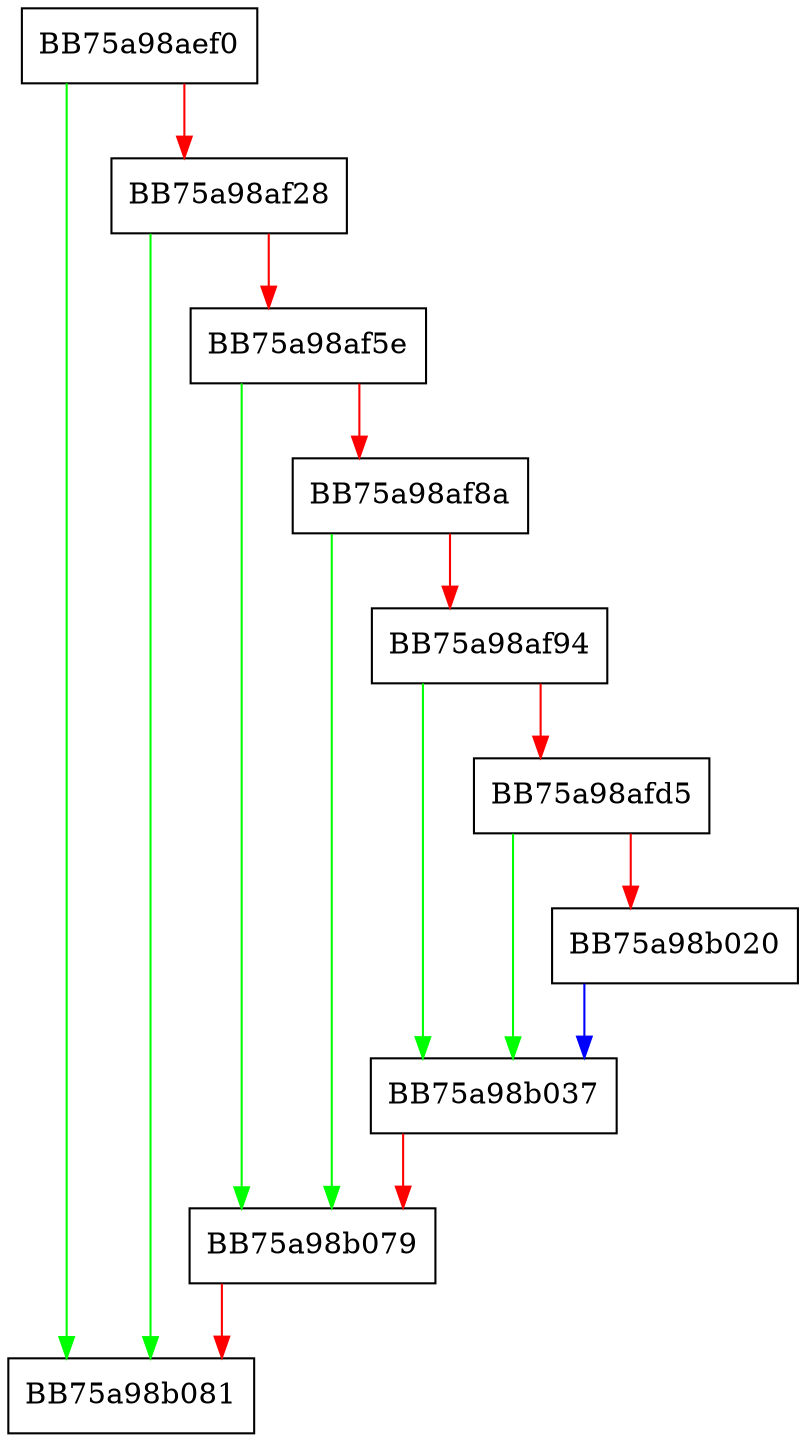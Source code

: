 digraph start_monitoring_process {
  node [shape="box"];
  graph [splines=ortho];
  BB75a98aef0 -> BB75a98b081 [color="green"];
  BB75a98aef0 -> BB75a98af28 [color="red"];
  BB75a98af28 -> BB75a98b081 [color="green"];
  BB75a98af28 -> BB75a98af5e [color="red"];
  BB75a98af5e -> BB75a98b079 [color="green"];
  BB75a98af5e -> BB75a98af8a [color="red"];
  BB75a98af8a -> BB75a98b079 [color="green"];
  BB75a98af8a -> BB75a98af94 [color="red"];
  BB75a98af94 -> BB75a98b037 [color="green"];
  BB75a98af94 -> BB75a98afd5 [color="red"];
  BB75a98afd5 -> BB75a98b037 [color="green"];
  BB75a98afd5 -> BB75a98b020 [color="red"];
  BB75a98b020 -> BB75a98b037 [color="blue"];
  BB75a98b037 -> BB75a98b079 [color="red"];
  BB75a98b079 -> BB75a98b081 [color="red"];
}